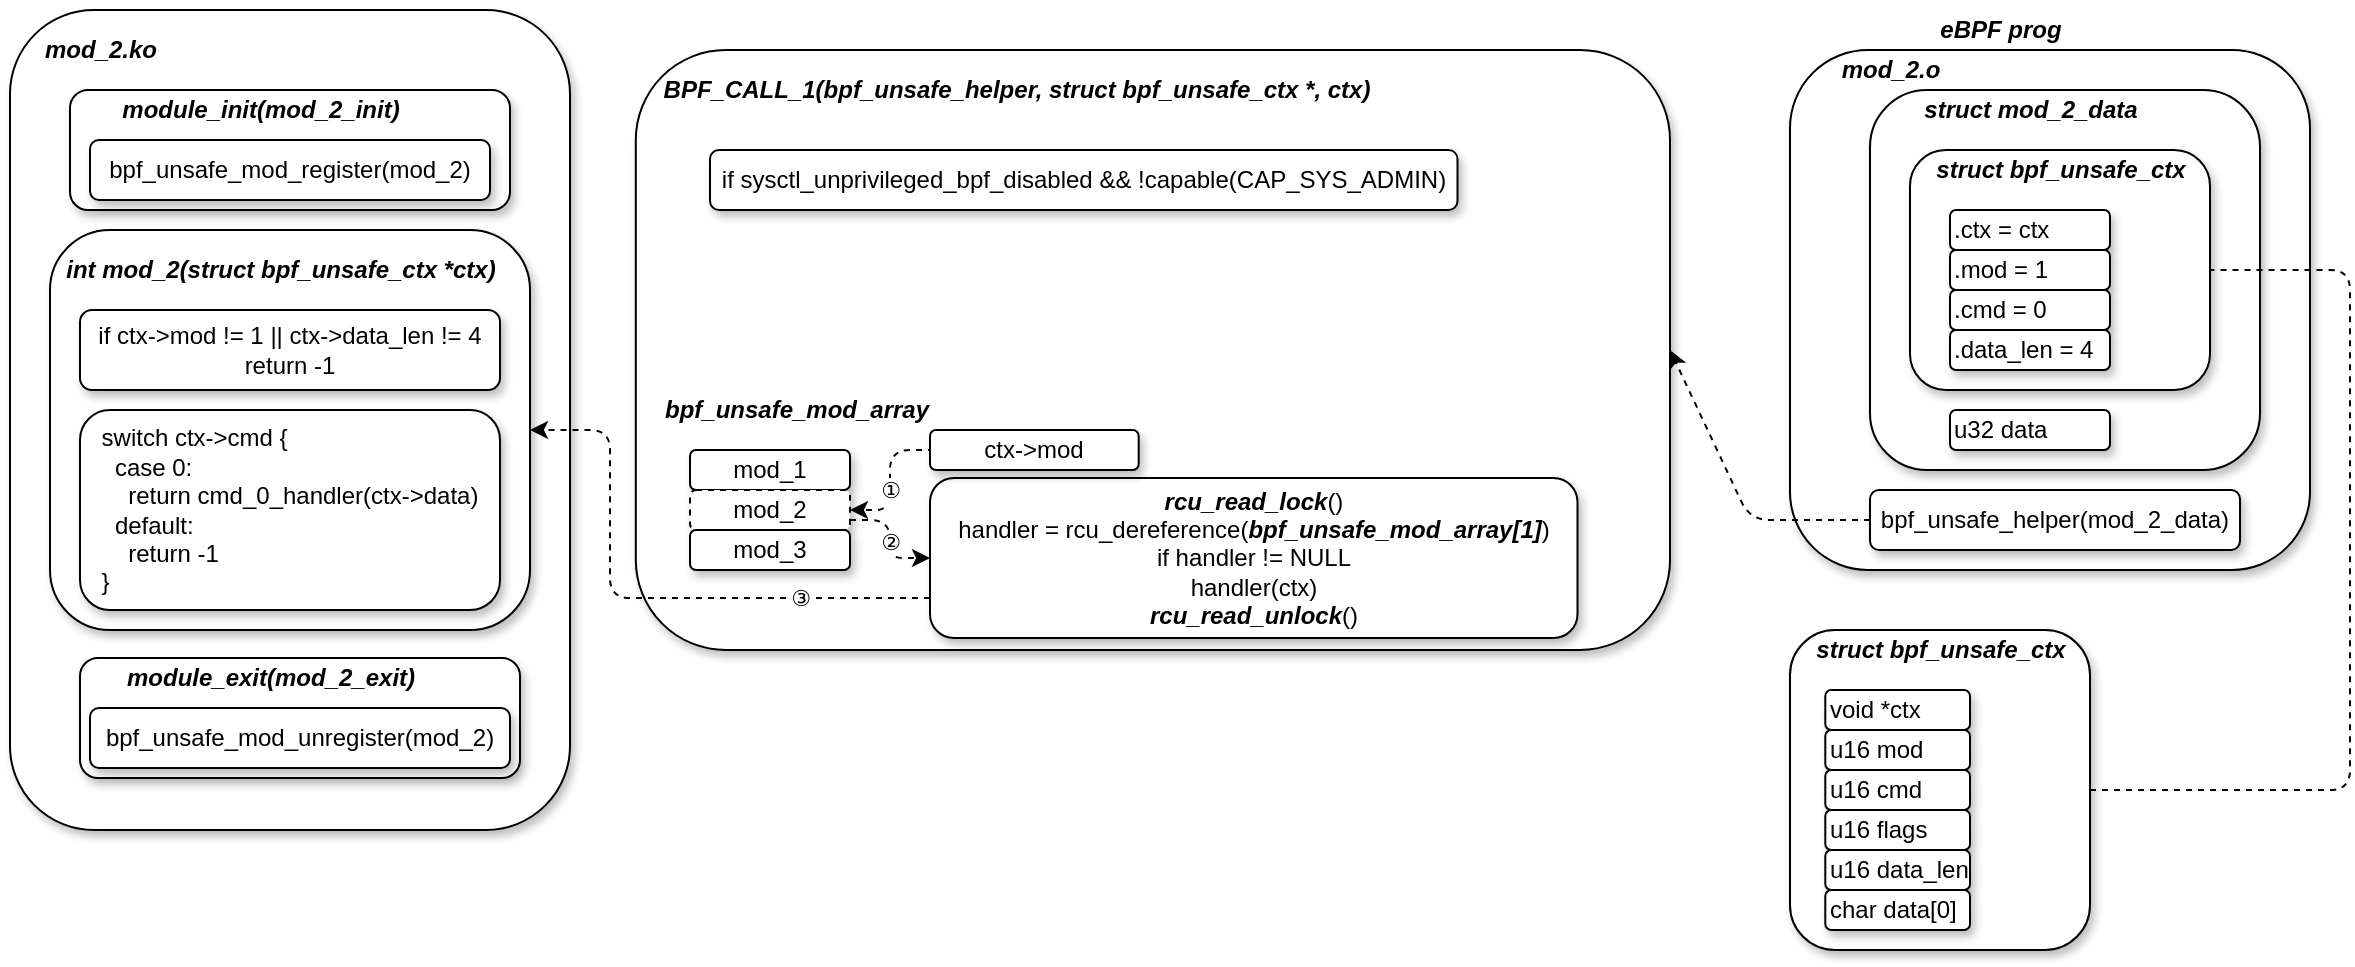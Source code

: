 <mxfile version="13.3.5" type="github">
  <diagram id="UsODh_B02LaGBhSNhIkN" name="第 1 页">
    <mxGraphModel dx="1613" dy="1614" grid="1" gridSize="10" guides="1" tooltips="1" connect="1" arrows="1" fold="1" page="1" pageScale="1" pageWidth="827" pageHeight="1169" math="0" shadow="0">
      <root>
        <mxCell id="0" />
        <mxCell id="1" parent="0" />
        <mxCell id="_XcDRv5XE8WnniG2f3Z3-3" value="" style="group" parent="1" vertex="1" connectable="0">
          <mxGeometry x="420" y="70" width="320" height="170" as="geometry" />
        </mxCell>
        <mxCell id="_XcDRv5XE8WnniG2f3Z3-1" value="" style="rounded=1;whiteSpace=wrap;html=1;shadow=1;" parent="_XcDRv5XE8WnniG2f3Z3-3" vertex="1">
          <mxGeometry x="-197.1" y="-130" width="517.1" height="300" as="geometry" />
        </mxCell>
        <mxCell id="_XcDRv5XE8WnniG2f3Z3-18" value="&lt;b&gt;&lt;i&gt;bpf_unsafe_mod_array&lt;/i&gt;&lt;/b&gt;" style="text;html=1;align=center;verticalAlign=middle;resizable=0;points=[];autosize=1;" parent="_XcDRv5XE8WnniG2f3Z3-3" vertex="1">
          <mxGeometry x="-192.104" y="40" width="150" height="20" as="geometry" />
        </mxCell>
        <mxCell id="_XcDRv5XE8WnniG2f3Z3-9" value="&lt;b&gt;&lt;i&gt;rcu_read_lock&lt;/i&gt;&lt;/b&gt;()&lt;br&gt;handler =&amp;nbsp;rcu_dereference(&lt;b&gt;&lt;i&gt;bpf_unsafe_mod_array[1]&lt;/i&gt;&lt;/b&gt;)&lt;br&gt;if handler != NULL&lt;br&gt;handler(ctx)&lt;br&gt;&lt;b&gt;&lt;i&gt;rcu_read_unlock&lt;/i&gt;&lt;/b&gt;()" style="rounded=1;whiteSpace=wrap;html=1;shadow=1;" parent="1" vertex="1">
          <mxGeometry x="370" y="154" width="323.75" height="80" as="geometry" />
        </mxCell>
        <mxCell id="_XcDRv5XE8WnniG2f3Z3-10" value="" style="endArrow=classic;html=1;exitX=0;exitY=0.5;exitDx=0;exitDy=0;entryX=1;entryY=0.5;entryDx=0;entryDy=0;dashed=1;" parent="1" source="_XcDRv5XE8WnniG2f3Z3-8" edge="1">
          <mxGeometry width="50" height="50" relative="1" as="geometry">
            <mxPoint x="510" y="220" as="sourcePoint" />
            <mxPoint x="330" y="170" as="targetPoint" />
            <Array as="points">
              <mxPoint x="400" y="140" />
              <mxPoint x="350" y="140" />
              <mxPoint x="350" y="170" />
            </Array>
          </mxGeometry>
        </mxCell>
        <mxCell id="_XcDRv5XE8WnniG2f3Z3-102" value="①" style="edgeLabel;html=1;align=center;verticalAlign=middle;resizable=0;points=[];" parent="_XcDRv5XE8WnniG2f3Z3-10" vertex="1" connectable="0">
          <mxGeometry x="0.534" relative="1" as="geometry">
            <mxPoint as="offset" />
          </mxGeometry>
        </mxCell>
        <mxCell id="_XcDRv5XE8WnniG2f3Z3-11" value="" style="endArrow=classic;html=1;exitX=1;exitY=0.75;exitDx=0;exitDy=0;entryX=0;entryY=0.5;entryDx=0;entryDy=0;dashed=1;" parent="1" target="_XcDRv5XE8WnniG2f3Z3-9" edge="1">
          <mxGeometry width="50" height="50" relative="1" as="geometry">
            <mxPoint x="330" y="175" as="sourcePoint" />
            <mxPoint x="560" y="170" as="targetPoint" />
            <Array as="points">
              <mxPoint x="350" y="175" />
              <mxPoint x="350" y="194" />
            </Array>
          </mxGeometry>
        </mxCell>
        <mxCell id="_XcDRv5XE8WnniG2f3Z3-103" value="②" style="edgeLabel;html=1;align=center;verticalAlign=middle;resizable=0;points=[];" parent="_XcDRv5XE8WnniG2f3Z3-11" vertex="1" connectable="0">
          <mxGeometry x="0.032" relative="1" as="geometry">
            <mxPoint as="offset" />
          </mxGeometry>
        </mxCell>
        <mxCell id="_XcDRv5XE8WnniG2f3Z3-12" value="" style="rounded=1;whiteSpace=wrap;html=1;shadow=1;" parent="1" vertex="1">
          <mxGeometry x="-90" y="-80" width="280" height="410" as="geometry" />
        </mxCell>
        <mxCell id="_XcDRv5XE8WnniG2f3Z3-13" value="&lt;b&gt;&lt;i&gt;mod_2.ko&lt;/i&gt;&lt;/b&gt;" style="text;html=1;align=center;verticalAlign=middle;resizable=0;points=[];autosize=1;" parent="1" vertex="1">
          <mxGeometry x="-80" y="-70" width="70" height="20" as="geometry" />
        </mxCell>
        <mxCell id="_XcDRv5XE8WnniG2f3Z3-36" value="" style="rounded=1;whiteSpace=wrap;html=1;shadow=1;" parent="1" vertex="1">
          <mxGeometry x="-55" y="244" width="220" height="60" as="geometry" />
        </mxCell>
        <mxCell id="_XcDRv5XE8WnniG2f3Z3-37" value="&lt;b&gt;&lt;i&gt;module_exit(mod_2_exit)&lt;/i&gt;&lt;/b&gt;" style="text;html=1;align=center;verticalAlign=middle;resizable=0;points=[];autosize=1;" parent="1" vertex="1">
          <mxGeometry x="-40" y="244" width="160" height="20" as="geometry" />
        </mxCell>
        <mxCell id="_XcDRv5XE8WnniG2f3Z3-38" value="&lt;span&gt;bpf_unsafe_mod_unregister(mod_2)&lt;/span&gt;" style="rounded=1;whiteSpace=wrap;html=1;shadow=1;" parent="1" vertex="1">
          <mxGeometry x="-50" y="269" width="210" height="30" as="geometry" />
        </mxCell>
        <mxCell id="_XcDRv5XE8WnniG2f3Z3-41" value="" style="rounded=1;whiteSpace=wrap;html=1;shadow=1;" parent="1" vertex="1">
          <mxGeometry x="800" y="-60" width="260" height="260" as="geometry" />
        </mxCell>
        <mxCell id="_XcDRv5XE8WnniG2f3Z3-42" value="&lt;b&gt;&lt;i&gt;mod_2.o&lt;/i&gt;&lt;/b&gt;" style="text;html=1;align=center;verticalAlign=middle;resizable=0;points=[];autosize=1;" parent="1" vertex="1">
          <mxGeometry x="820" y="-60" width="60" height="20" as="geometry" />
        </mxCell>
        <mxCell id="_XcDRv5XE8WnniG2f3Z3-43" value="&lt;span&gt;bpf_unsafe_helper(mod_2_data)&lt;/span&gt;" style="rounded=1;whiteSpace=wrap;html=1;shadow=1;" parent="1" vertex="1">
          <mxGeometry x="840" y="160" width="185" height="30" as="geometry" />
        </mxCell>
        <mxCell id="_XcDRv5XE8WnniG2f3Z3-46" value="&lt;b&gt;&lt;i&gt;eBPF prog&lt;/i&gt;&lt;/b&gt;" style="text;html=1;align=center;verticalAlign=middle;resizable=0;points=[];autosize=1;" parent="1" vertex="1">
          <mxGeometry x="865" y="-80" width="80" height="20" as="geometry" />
        </mxCell>
        <mxCell id="_XcDRv5XE8WnniG2f3Z3-59" value="mod_1" style="rounded=1;whiteSpace=wrap;html=1;shadow=1;" parent="1" vertex="1">
          <mxGeometry x="250.004" y="140" width="80" height="20" as="geometry" />
        </mxCell>
        <mxCell id="_XcDRv5XE8WnniG2f3Z3-60" value="mod_2" style="rounded=1;whiteSpace=wrap;html=1;shadow=1;dashed=1;" parent="1" vertex="1">
          <mxGeometry x="250.004" y="160" width="80" height="20" as="geometry" />
        </mxCell>
        <mxCell id="_XcDRv5XE8WnniG2f3Z3-61" value="mod_3" style="rounded=1;whiteSpace=wrap;html=1;shadow=1;" parent="1" vertex="1">
          <mxGeometry x="250.004" y="180" width="80" height="20" as="geometry" />
        </mxCell>
        <mxCell id="_XcDRv5XE8WnniG2f3Z3-86" value="" style="group" parent="1" vertex="1" connectable="0">
          <mxGeometry x="840" y="-40" width="195" height="190" as="geometry" />
        </mxCell>
        <mxCell id="_XcDRv5XE8WnniG2f3Z3-79" value="" style="rounded=1;whiteSpace=wrap;html=1;shadow=1;" parent="_XcDRv5XE8WnniG2f3Z3-86" vertex="1">
          <mxGeometry width="195" height="190" as="geometry" />
        </mxCell>
        <mxCell id="_XcDRv5XE8WnniG2f3Z3-71" value="" style="rounded=1;whiteSpace=wrap;html=1;shadow=1;" parent="_XcDRv5XE8WnniG2f3Z3-86" vertex="1">
          <mxGeometry x="20" y="30" width="150" height="120" as="geometry" />
        </mxCell>
        <mxCell id="_XcDRv5XE8WnniG2f3Z3-72" value="&lt;span&gt;.ctx = ctx&lt;/span&gt;" style="rounded=1;whiteSpace=wrap;html=1;shadow=1;align=left;" parent="_XcDRv5XE8WnniG2f3Z3-86" vertex="1">
          <mxGeometry x="40" y="60" width="80" height="20" as="geometry" />
        </mxCell>
        <mxCell id="_XcDRv5XE8WnniG2f3Z3-73" value="&lt;b&gt;&lt;i&gt;struct bpf_unsafe_ctx&lt;/i&gt;&lt;/b&gt;" style="text;html=1;align=center;verticalAlign=middle;resizable=0;points=[];autosize=1;" parent="_XcDRv5XE8WnniG2f3Z3-86" vertex="1">
          <mxGeometry x="25" y="30" width="140" height="20" as="geometry" />
        </mxCell>
        <mxCell id="_XcDRv5XE8WnniG2f3Z3-74" value="&lt;span&gt;.mod = 1&lt;/span&gt;" style="rounded=1;whiteSpace=wrap;html=1;shadow=1;align=left;" parent="_XcDRv5XE8WnniG2f3Z3-86" vertex="1">
          <mxGeometry x="40" y="80" width="80" height="20" as="geometry" />
        </mxCell>
        <mxCell id="_XcDRv5XE8WnniG2f3Z3-75" value="&lt;span&gt;.cmd = 0&lt;/span&gt;" style="rounded=1;whiteSpace=wrap;html=1;shadow=1;align=left;" parent="_XcDRv5XE8WnniG2f3Z3-86" vertex="1">
          <mxGeometry x="40" y="100" width="80" height="20" as="geometry" />
        </mxCell>
        <mxCell id="_XcDRv5XE8WnniG2f3Z3-77" value="&lt;span&gt;.data_len = 4&lt;/span&gt;" style="rounded=1;whiteSpace=wrap;html=1;shadow=1;align=left;" parent="_XcDRv5XE8WnniG2f3Z3-86" vertex="1">
          <mxGeometry x="40" y="120" width="80" height="20" as="geometry" />
        </mxCell>
        <mxCell id="_XcDRv5XE8WnniG2f3Z3-81" value="&lt;b&gt;&lt;i&gt;struct mod_2_data&lt;/i&gt;&lt;/b&gt;" style="text;html=1;align=center;verticalAlign=middle;resizable=0;points=[];autosize=1;" parent="_XcDRv5XE8WnniG2f3Z3-86" vertex="1">
          <mxGeometry x="20" width="120" height="20" as="geometry" />
        </mxCell>
        <mxCell id="_XcDRv5XE8WnniG2f3Z3-85" value="&lt;span&gt;u32 data&lt;/span&gt;" style="rounded=1;whiteSpace=wrap;html=1;shadow=1;align=left;" parent="_XcDRv5XE8WnniG2f3Z3-86" vertex="1">
          <mxGeometry x="40" y="160" width="80" height="20" as="geometry" />
        </mxCell>
        <mxCell id="_XcDRv5XE8WnniG2f3Z3-88" value="" style="group" parent="1" vertex="1" connectable="0">
          <mxGeometry x="800" y="230" width="150" height="160" as="geometry" />
        </mxCell>
        <mxCell id="_XcDRv5XE8WnniG2f3Z3-62" value="" style="rounded=1;whiteSpace=wrap;html=1;shadow=1;" parent="_XcDRv5XE8WnniG2f3Z3-88" vertex="1">
          <mxGeometry width="150" height="160" as="geometry" />
        </mxCell>
        <mxCell id="_XcDRv5XE8WnniG2f3Z3-63" value="&lt;span&gt;void *ctx&lt;/span&gt;" style="rounded=1;whiteSpace=wrap;html=1;shadow=1;align=left;" parent="_XcDRv5XE8WnniG2f3Z3-88" vertex="1">
          <mxGeometry x="17.65" y="30" width="72.35" height="20" as="geometry" />
        </mxCell>
        <mxCell id="_XcDRv5XE8WnniG2f3Z3-64" value="&lt;b&gt;&lt;i&gt;struct bpf_unsafe_ctx&lt;/i&gt;&lt;/b&gt;" style="text;html=1;align=center;verticalAlign=middle;resizable=0;points=[];autosize=1;" parent="_XcDRv5XE8WnniG2f3Z3-88" vertex="1">
          <mxGeometry x="5.004" width="140" height="20" as="geometry" />
        </mxCell>
        <mxCell id="_XcDRv5XE8WnniG2f3Z3-65" value="&lt;span&gt;u16 mod&lt;/span&gt;" style="rounded=1;whiteSpace=wrap;html=1;shadow=1;align=left;" parent="_XcDRv5XE8WnniG2f3Z3-88" vertex="1">
          <mxGeometry x="17.65" y="50" width="72.35" height="20" as="geometry" />
        </mxCell>
        <mxCell id="_XcDRv5XE8WnniG2f3Z3-66" value="&lt;span&gt;u16 cmd&lt;/span&gt;" style="rounded=1;whiteSpace=wrap;html=1;shadow=1;align=left;" parent="_XcDRv5XE8WnniG2f3Z3-88" vertex="1">
          <mxGeometry x="17.65" y="70" width="72.35" height="20" as="geometry" />
        </mxCell>
        <mxCell id="_XcDRv5XE8WnniG2f3Z3-67" value="&lt;span&gt;u16 flags&lt;/span&gt;" style="rounded=1;whiteSpace=wrap;html=1;shadow=1;align=left;" parent="_XcDRv5XE8WnniG2f3Z3-88" vertex="1">
          <mxGeometry x="17.65" y="90" width="72.35" height="20" as="geometry" />
        </mxCell>
        <mxCell id="_XcDRv5XE8WnniG2f3Z3-68" value="&lt;span&gt;u16 data_len&lt;/span&gt;" style="rounded=1;whiteSpace=wrap;html=1;shadow=1;align=left;" parent="_XcDRv5XE8WnniG2f3Z3-88" vertex="1">
          <mxGeometry x="17.65" y="110" width="72.35" height="20" as="geometry" />
        </mxCell>
        <mxCell id="_XcDRv5XE8WnniG2f3Z3-69" value="&lt;span&gt;char data[0]&lt;/span&gt;" style="rounded=1;whiteSpace=wrap;html=1;shadow=1;align=left;" parent="_XcDRv5XE8WnniG2f3Z3-88" vertex="1">
          <mxGeometry x="17.65" y="130" width="72.35" height="20" as="geometry" />
        </mxCell>
        <mxCell id="_XcDRv5XE8WnniG2f3Z3-90" value="" style="rounded=1;whiteSpace=wrap;html=1;shadow=1;" parent="1" vertex="1">
          <mxGeometry x="-60" y="-40" width="220" height="60" as="geometry" />
        </mxCell>
        <mxCell id="_XcDRv5XE8WnniG2f3Z3-91" value="&lt;b&gt;&lt;i&gt;module_init(mod_2_init)&lt;/i&gt;&lt;/b&gt;" style="text;html=1;align=center;verticalAlign=middle;resizable=0;points=[];autosize=1;" parent="1" vertex="1">
          <mxGeometry x="-40" y="-40" width="150" height="20" as="geometry" />
        </mxCell>
        <mxCell id="_XcDRv5XE8WnniG2f3Z3-92" value="&lt;span&gt;bpf_unsafe_mod_register(mod_2)&lt;/span&gt;" style="rounded=1;whiteSpace=wrap;html=1;shadow=1;" parent="1" vertex="1">
          <mxGeometry x="-50" y="-15" width="200" height="30" as="geometry" />
        </mxCell>
        <mxCell id="_XcDRv5XE8WnniG2f3Z3-93" value="" style="rounded=1;whiteSpace=wrap;html=1;shadow=1;" parent="1" vertex="1">
          <mxGeometry x="-70" y="30" width="240" height="200" as="geometry" />
        </mxCell>
        <mxCell id="_XcDRv5XE8WnniG2f3Z3-94" value="&lt;b&gt;&lt;i&gt;int mod_2(struct bpf_unsafe_ctx *ctx)&lt;/i&gt;&lt;/b&gt;" style="text;html=1;align=center;verticalAlign=middle;resizable=0;points=[];autosize=1;" parent="1" vertex="1">
          <mxGeometry x="-70" y="40" width="230" height="20" as="geometry" />
        </mxCell>
        <mxCell id="_XcDRv5XE8WnniG2f3Z3-95" value="if ctx-&amp;gt;mod != 1 || ctx-&amp;gt;data_len != 4&lt;br&gt;return -1" style="rounded=1;whiteSpace=wrap;html=1;shadow=1;" parent="1" vertex="1">
          <mxGeometry x="-55" y="70" width="210" height="40" as="geometry" />
        </mxCell>
        <mxCell id="_XcDRv5XE8WnniG2f3Z3-96" value="&lt;div style=&quot;text-align: left&quot;&gt;&lt;span&gt;switch ctx-&amp;gt;cmd {&lt;/span&gt;&lt;/div&gt;&lt;div style=&quot;text-align: left&quot;&gt;&lt;span&gt;&amp;nbsp; case 0:&lt;/span&gt;&lt;/div&gt;&lt;div style=&quot;text-align: left&quot;&gt;&lt;span&gt;&amp;nbsp; &amp;nbsp; return cmd_0_handler(ctx-&amp;gt;data)&lt;/span&gt;&lt;/div&gt;&lt;div style=&quot;text-align: left&quot;&gt;&lt;span&gt;&amp;nbsp; default:&lt;/span&gt;&lt;/div&gt;&lt;div style=&quot;text-align: left&quot;&gt;&lt;span&gt;&amp;nbsp; &amp;nbsp; return -1&lt;/span&gt;&lt;/div&gt;&lt;div style=&quot;text-align: left&quot;&gt;&lt;span&gt;}&lt;/span&gt;&lt;/div&gt;" style="rounded=1;whiteSpace=wrap;html=1;shadow=1;" parent="1" vertex="1">
          <mxGeometry x="-55" y="120" width="210" height="100" as="geometry" />
        </mxCell>
        <mxCell id="_XcDRv5XE8WnniG2f3Z3-100" value="" style="endArrow=classic;html=1;dashed=1;exitX=0;exitY=0.75;exitDx=0;exitDy=0;entryX=1;entryY=0.5;entryDx=0;entryDy=0;" parent="1" source="_XcDRv5XE8WnniG2f3Z3-9" target="_XcDRv5XE8WnniG2f3Z3-93" edge="1">
          <mxGeometry width="50" height="50" relative="1" as="geometry">
            <mxPoint x="430" y="180" as="sourcePoint" />
            <mxPoint x="480" y="130" as="targetPoint" />
            <Array as="points">
              <mxPoint x="210" y="214" />
              <mxPoint x="210" y="130" />
            </Array>
          </mxGeometry>
        </mxCell>
        <mxCell id="_XcDRv5XE8WnniG2f3Z3-104" value="③" style="edgeLabel;html=1;align=center;verticalAlign=middle;resizable=0;points=[];" parent="_XcDRv5XE8WnniG2f3Z3-100" vertex="1" connectable="0">
          <mxGeometry x="-0.539" relative="1" as="geometry">
            <mxPoint as="offset" />
          </mxGeometry>
        </mxCell>
        <mxCell id="_XcDRv5XE8WnniG2f3Z3-8" value="ctx-&amp;gt;mod" style="rounded=1;whiteSpace=wrap;html=1;shadow=1;align=center;" parent="1" vertex="1">
          <mxGeometry x="370" y="130" width="104.34" height="20" as="geometry" />
        </mxCell>
        <mxCell id="_XcDRv5XE8WnniG2f3Z3-101" value="" style="endArrow=classic;html=1;dashed=1;exitX=0;exitY=0.5;exitDx=0;exitDy=0;entryX=1;entryY=0.5;entryDx=0;entryDy=0;" parent="1" source="_XcDRv5XE8WnniG2f3Z3-43" target="_XcDRv5XE8WnniG2f3Z3-1" edge="1">
          <mxGeometry width="50" height="50" relative="1" as="geometry">
            <mxPoint x="630" y="220" as="sourcePoint" />
            <mxPoint x="680" y="170" as="targetPoint" />
            <Array as="points">
              <mxPoint x="780" y="175" />
            </Array>
          </mxGeometry>
        </mxCell>
        <mxCell id="_XcDRv5XE8WnniG2f3Z3-105" value="" style="endArrow=none;html=1;dashed=1;entryX=1;entryY=0.5;entryDx=0;entryDy=0;exitX=1;exitY=0.5;exitDx=0;exitDy=0;" parent="1" source="_XcDRv5XE8WnniG2f3Z3-62" target="_XcDRv5XE8WnniG2f3Z3-71" edge="1">
          <mxGeometry width="50" height="50" relative="1" as="geometry">
            <mxPoint x="800" y="190" as="sourcePoint" />
            <mxPoint x="850" y="140" as="targetPoint" />
            <Array as="points">
              <mxPoint x="1080" y="310" />
              <mxPoint x="1080" y="50" />
            </Array>
          </mxGeometry>
        </mxCell>
        <mxCell id="_XcDRv5XE8WnniG2f3Z3-2" value="&lt;b&gt;&lt;i&gt;BPF_CALL_1(bpf_unsafe_helper, &lt;/i&gt;&lt;/b&gt;&lt;b&gt;&lt;i&gt;struct bpf_unsafe_ctx *&lt;/i&gt;&lt;/b&gt;&lt;b&gt;&lt;i&gt;, ctx)&lt;/i&gt;&lt;/b&gt;" style="text;html=1;align=center;verticalAlign=middle;resizable=0;points=[];autosize=1;" parent="1" vertex="1">
          <mxGeometry x="227.901" y="-50" width="370" height="20" as="geometry" />
        </mxCell>
        <mxCell id="8UiZYXuMxgXx1bG1g9sN-1" value="&lt;font style=&quot;vertical-align: inherit&quot;&gt;&lt;font style=&quot;vertical-align: inherit&quot;&gt;if sysctl_unprivileged_bpf_disabled &amp;amp;&amp;amp; !capable(CAP_SYS_ADMIN)&lt;/font&gt;&lt;/font&gt;" style="rounded=1;whiteSpace=wrap;html=1;shadow=1;" vertex="1" parent="1">
          <mxGeometry x="260" y="-10" width="373.75" height="30" as="geometry" />
        </mxCell>
      </root>
    </mxGraphModel>
  </diagram>
</mxfile>
